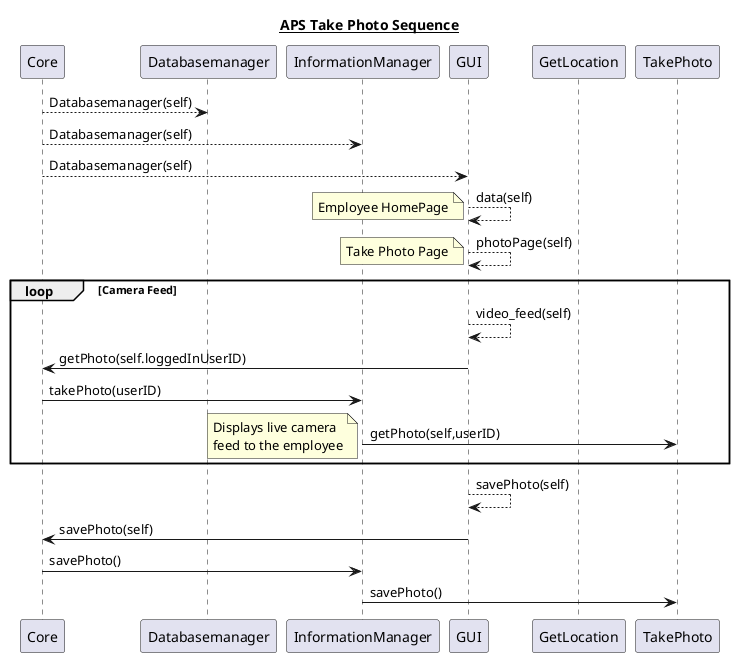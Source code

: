 @startuml

participant Core
participant Databasemanager
participant InformationManager
participant GUI
participant GetLocation
participant TakePhoto

title __APS Take Photo Sequence__


Core --> Databasemanager : Databasemanager(self)
Core --> InformationManager: Databasemanager(self)
Core --> GUI: Databasemanager(self)



GUI --> GUI : data(self)
note left
Employee HomePage
end note

GUI --> GUI: photoPage(self)
note left
Take Photo Page
end note

loop Camera Feed
    GUI --> GUI: video_feed(self)
    GUI -> Core: getPhoto(self.loggedInUserID)
    Core -> InformationManager: takePhoto(userID)
    InformationManager -> TakePhoto: getPhoto(self,userID)
    note left
    Displays live camera
    feed to the employee
    end note
end

GUI --> GUI: savePhoto(self)
GUI -> Core: savePhoto(self)
Core -> InformationManager: savePhoto()
InformationManager -> TakePhoto: savePhoto()



@enduml